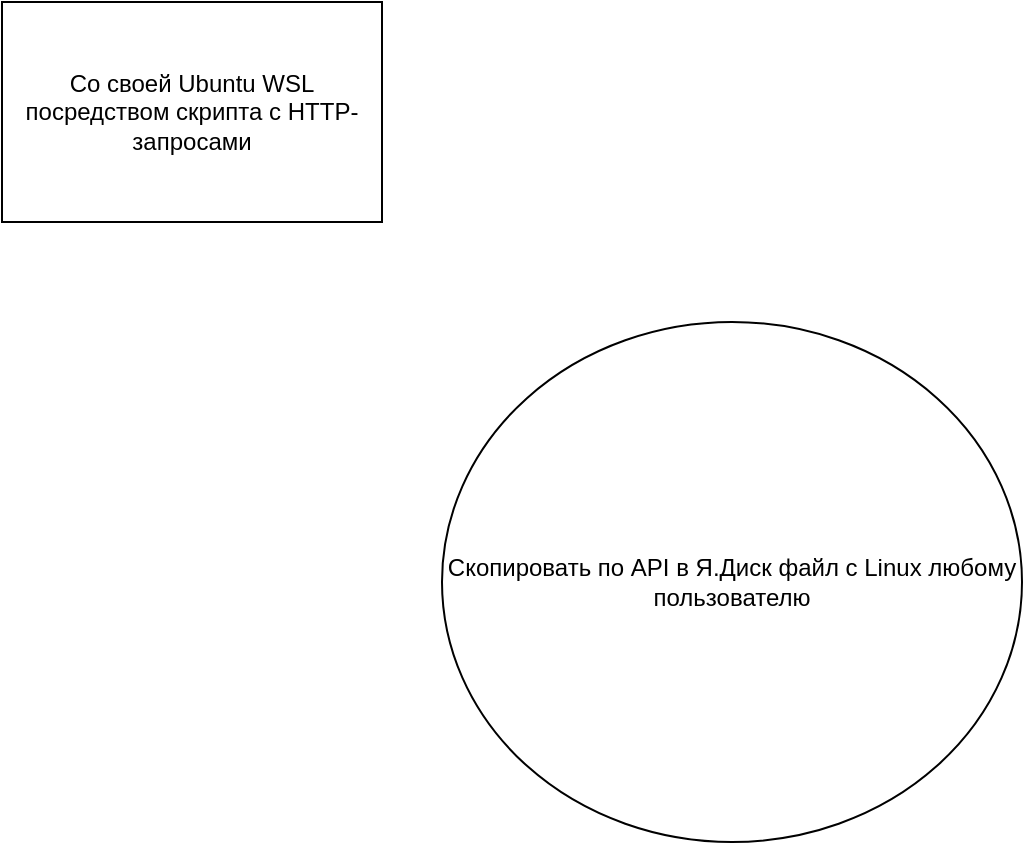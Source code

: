 <mxfile version="20.8.11" type="github">
  <diagram name="Страница 1" id="sT6-e_oZiwwfPqJMIbgB">
    <mxGraphModel dx="1434" dy="3102" grid="1" gridSize="10" guides="1" tooltips="1" connect="1" arrows="1" fold="1" page="1" pageScale="1" pageWidth="827" pageHeight="1169" math="0" shadow="0">
      <root>
        <mxCell id="0" />
        <mxCell id="1" parent="0" />
        <mxCell id="w-snwDp93SnZBDzvjP-G-1" value="Скопировать по API в Я.Диск файл с Linux любому пользователю" style="ellipse;whiteSpace=wrap;html=1;" vertex="1" parent="1">
          <mxGeometry x="240" y="-1480" width="290" height="260" as="geometry" />
        </mxCell>
        <mxCell id="w-snwDp93SnZBDzvjP-G-2" value="Со своей Ubuntu WSL посредством скрипта с HTTP-запросами" style="rounded=0;whiteSpace=wrap;html=1;" vertex="1" parent="1">
          <mxGeometry x="20" y="-1640" width="190" height="110" as="geometry" />
        </mxCell>
      </root>
    </mxGraphModel>
  </diagram>
</mxfile>
